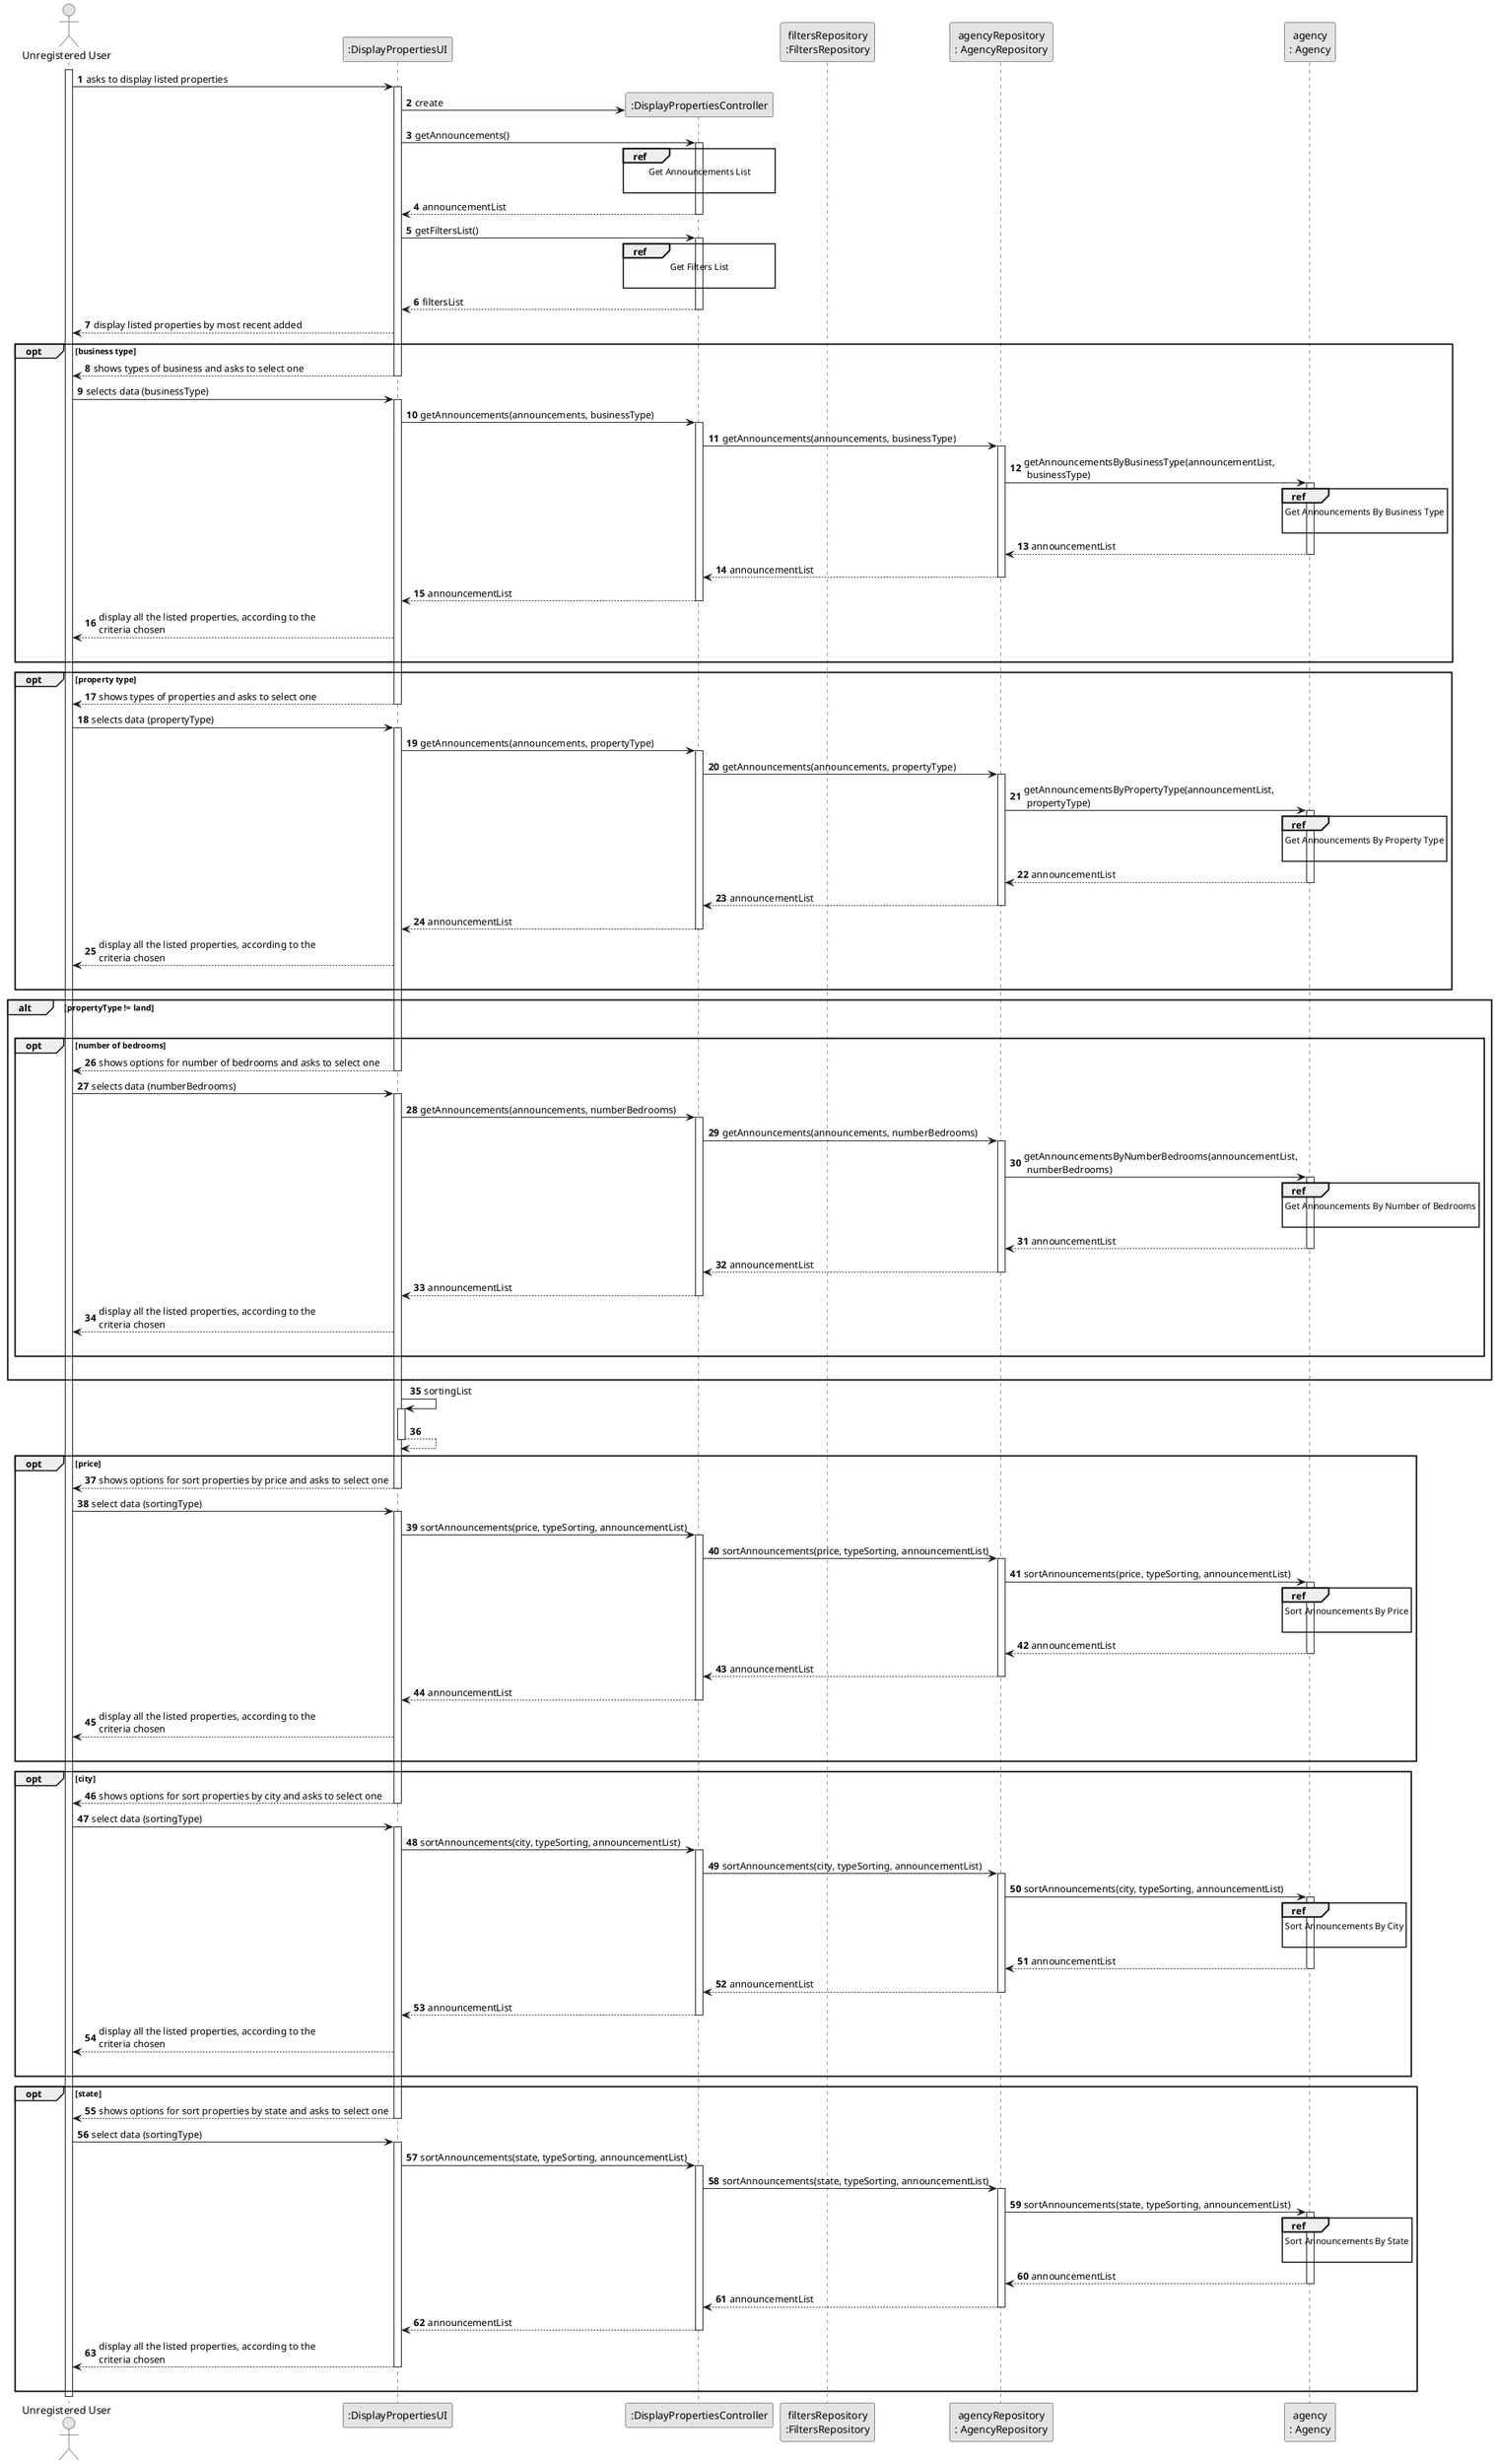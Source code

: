 @startuml
skinparam monochrome true
skinparam packageStyle rectangle
skinparam shadowing false

autonumber

'hide footbox
actor "Unregistered User" as User
participant ":DisplayPropertiesUI" as UI
participant ":DisplayPropertiesController" as CTRL
participant "filtersRepository\n:FiltersRepository" as FILTERSREP
participant "agencyRepository\n: AgencyRepository" as AGENCYREP
participant "agency\n: Agency" as AGENCY


activate User

    User -> UI : asks to display listed properties
    activate UI

    UI -> CTRL** : create

    UI -> CTRL : getAnnouncements()
    activate CTRL

        ref over CTRL
            Get Announcements List

        end ref

     CTRL --> UI : announcementList
     deactivate CTRL

     UI -> CTRL : getFiltersList()
     activate CTRL

     ref over CTRL
         Get Filters List

     end ref

         CTRL --> UI : filtersList
         deactivate CTRL

    UI --> User : display listed properties by most recent added


    opt business type
        UI --> User : shows types of business and asks to select one
        deactivate UI

        User -> UI : selects data (businessType)
        activate UI

        UI -> CTRL :  getAnnouncements(announcements, businessType)
        activate CTRL

        CTRL -> AGENCYREP : getAnnouncements(announcements, businessType)
        activate AGENCYREP

        AGENCYREP -> AGENCY : getAnnouncementsByBusinessType(announcementList,\n businessType)
        activate AGENCY

        ref over AGENCY
            Get Announcements By Business Type

        end ref

        AGENCY --> AGENCYREP : announcementList
        deactivate AGENCY

        AGENCYREP --> CTRL : announcementList
        deactivate AGENCYREP

        CTRL --> UI : announcementList
        deactivate CTRL

         UI --> User : display all the listed properties, according to the \ncriteria chosen
         |||
    end

    opt property type
        UI --> User : shows types of properties and asks to select one
        deactivate UI

        User -> UI : selects data (propertyType)
        activate UI

    UI -> CTRL :  getAnnouncements(announcements, propertyType)
    activate CTRL

    CTRL -> AGENCYREP : getAnnouncements(announcements, propertyType)
    activate AGENCYREP

    AGENCYREP -> AGENCY : getAnnouncementsByPropertyType(announcementList,\n propertyType)
    activate AGENCY

    ref over AGENCY
        Get Announcements By Property Type

    end ref

        AGENCY --> AGENCYREP : announcementList
        deactivate AGENCY

        AGENCYREP --> CTRL : announcementList
        deactivate AGENCYREP

        CTRL --> UI : announcementList
        deactivate CTRL

        UI --> User : display all the listed properties, according to the \ncriteria chosen
        |||
    end

    alt propertyType != land
    |||
    opt number of bedrooms

        UI --> User : shows options for number of bedrooms and asks to select one
        deactivate UI

        User -> UI : selects data (numberBedrooms)
        activate UI

        UI -> CTRL :  getAnnouncements(announcements, numberBedrooms)
        activate CTRL

        CTRL -> AGENCYREP : getAnnouncements(announcements, numberBedrooms)
        activate AGENCYREP

        AGENCYREP -> AGENCY : getAnnouncementsByNumberBedrooms(announcementList,\n numberBedrooms)
        activate AGENCY

        ref over AGENCY
            Get Announcements By Number of Bedrooms

        end ref

    AGENCY --> AGENCYREP : announcementList
    deactivate AGENCY

    AGENCYREP --> CTRL : announcementList
    deactivate AGENCYREP

    CTRL --> UI : announcementList
    deactivate CTRL

    UI --> User : display all the listed properties, according to the \ncriteria chosen

    |||
    end
    |||
    end

    UI -> UI : sortingList
    activate UI

    UI --> UI
    deactivate UI

    opt price
        UI --> User : shows options for sort properties by price and asks to select one
        deactivate UI

        User -> UI : select data (sortingType)
        activate UI

        UI -> CTRL : sortAnnouncements(price, typeSorting, announcementList)
        activate CTRL

        CTRL -> AGENCYREP : sortAnnouncements(price, typeSorting, announcementList)
        activate AGENCYREP

        AGENCYREP -> AGENCY : sortAnnouncements(price, typeSorting, announcementList)
        activate AGENCY

        ref over AGENCY
            Sort Announcements By Price

        end ref

        AGENCY --> AGENCYREP : announcementList
        deactivate AGENCY

        AGENCYREP --> CTRL : announcementList
        deactivate AGENCYREP

        CTRL --> UI : announcementList
        deactivate CTRL

        UI --> User : display all the listed properties, according to the \ncriteria chosen

    |||
    end

    opt city
        UI --> User : shows options for sort properties by city and asks to select one
        deactivate UI

        User -> UI : select data (sortingType)
        activate UI


        UI -> CTRL : sortAnnouncements(city, typeSorting, announcementList)
        activate CTRL

        CTRL -> AGENCYREP : sortAnnouncements(city, typeSorting, announcementList)
        activate AGENCYREP

        AGENCYREP -> AGENCY : sortAnnouncements(city, typeSorting, announcementList)
        activate AGENCY

        ref over AGENCY
            Sort Announcements By City

        end ref

       AGENCY --> AGENCYREP : announcementList
       deactivate AGENCY

       AGENCYREP --> CTRL : announcementList
       deactivate AGENCYREP

       CTRL --> UI : announcementList
       deactivate CTRL

       UI --> User : display all the listed properties, according to the \ncriteria chosen

    |||
    end


    opt state
        UI --> User :  shows options for sort properties by state and asks to select one
        deactivate UI

        User -> UI : select data (sortingType)
        activate UI

        UI -> CTRL : sortAnnouncements(state, typeSorting, announcementList)
        activate CTRL

        CTRL -> AGENCYREP : sortAnnouncements(state, typeSorting, announcementList)
        activate AGENCYREP

        AGENCYREP -> AGENCY : sortAnnouncements(state, typeSorting, announcementList)
        activate AGENCY

        ref over AGENCY
            Sort Announcements By State

        end ref

        AGENCY --> AGENCYREP : announcementList
        deactivate AGENCY

        AGENCYREP --> CTRL : announcementList
        deactivate AGENCYREP

        CTRL --> UI : announcementList
        deactivate CTRL

        UI --> User : display all the listed properties, according to the \ncriteria chosen
        deactivate UI
    |||
    end

deactivate User

@enduml